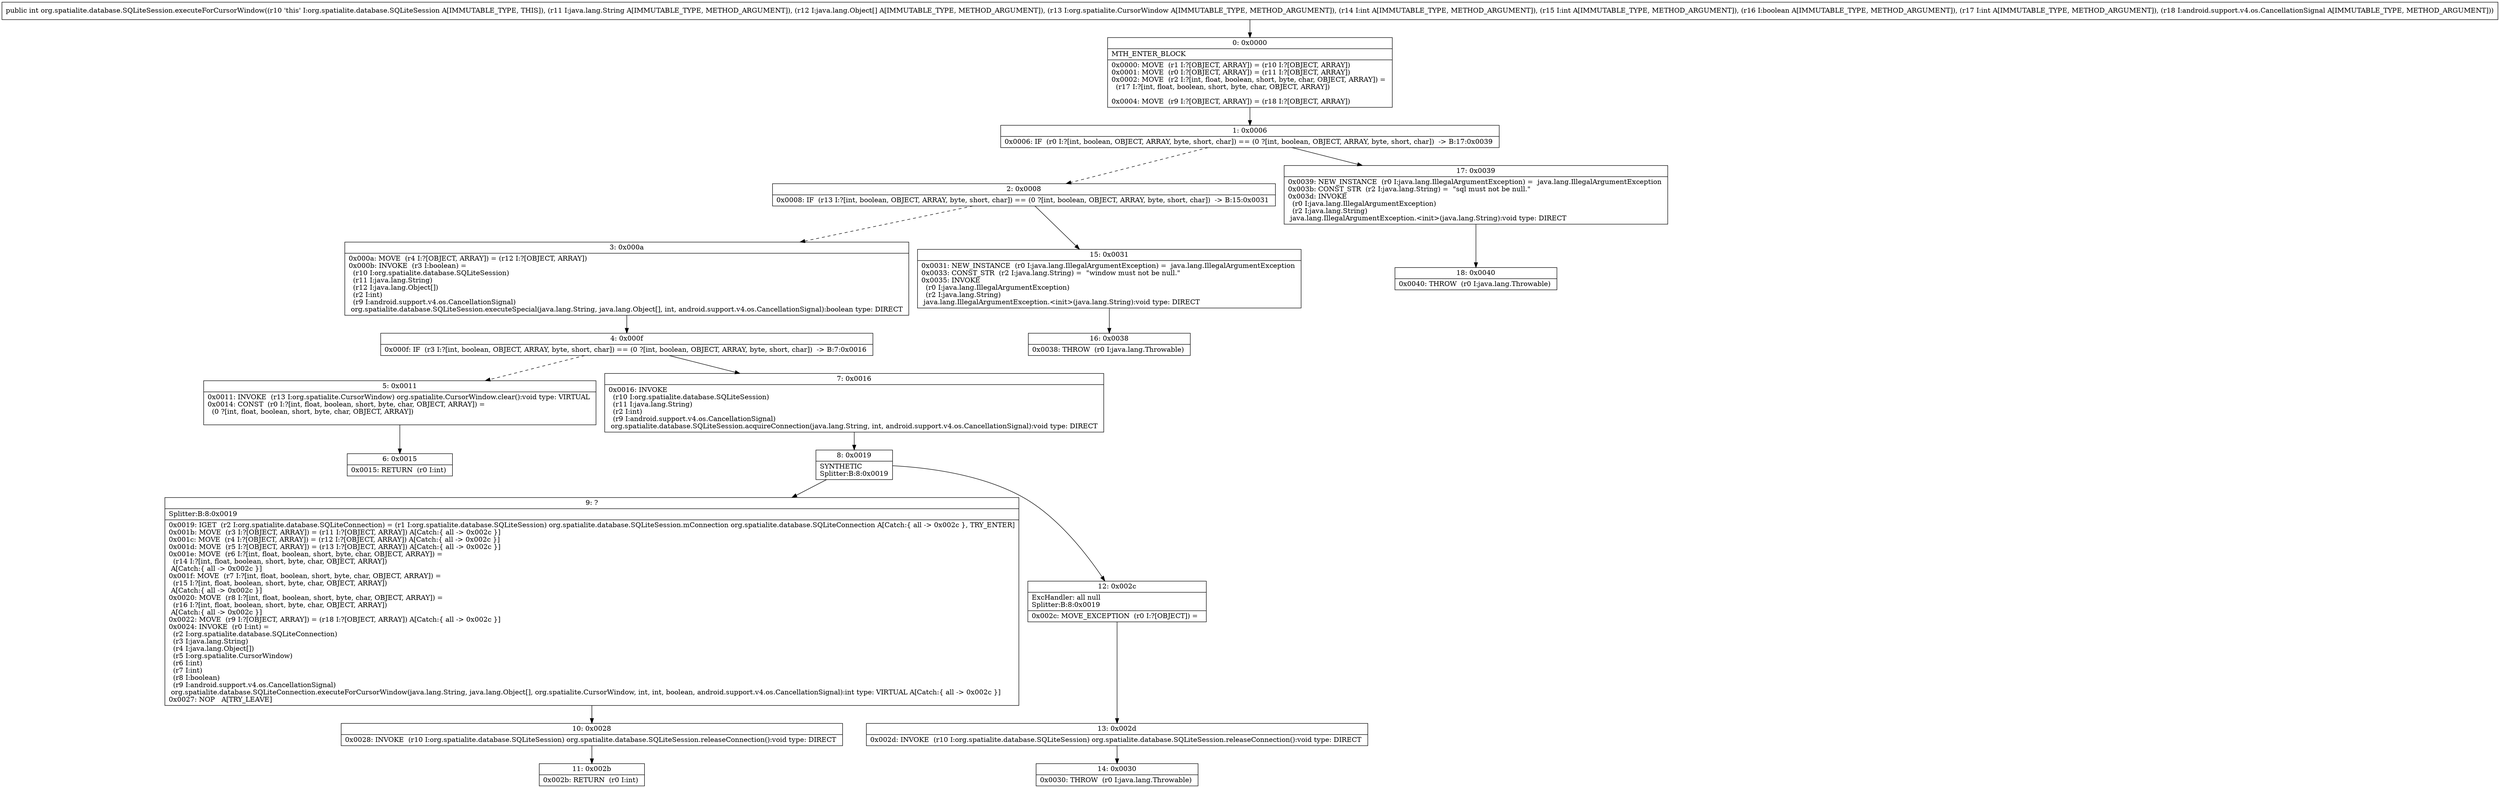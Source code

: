 digraph "CFG fororg.spatialite.database.SQLiteSession.executeForCursorWindow(Ljava\/lang\/String;[Ljava\/lang\/Object;Lorg\/spatialite\/CursorWindow;IIZILandroid\/support\/v4\/os\/CancellationSignal;)I" {
Node_0 [shape=record,label="{0\:\ 0x0000|MTH_ENTER_BLOCK\l|0x0000: MOVE  (r1 I:?[OBJECT, ARRAY]) = (r10 I:?[OBJECT, ARRAY]) \l0x0001: MOVE  (r0 I:?[OBJECT, ARRAY]) = (r11 I:?[OBJECT, ARRAY]) \l0x0002: MOVE  (r2 I:?[int, float, boolean, short, byte, char, OBJECT, ARRAY]) = \l  (r17 I:?[int, float, boolean, short, byte, char, OBJECT, ARRAY])\l \l0x0004: MOVE  (r9 I:?[OBJECT, ARRAY]) = (r18 I:?[OBJECT, ARRAY]) \l}"];
Node_1 [shape=record,label="{1\:\ 0x0006|0x0006: IF  (r0 I:?[int, boolean, OBJECT, ARRAY, byte, short, char]) == (0 ?[int, boolean, OBJECT, ARRAY, byte, short, char])  \-\> B:17:0x0039 \l}"];
Node_2 [shape=record,label="{2\:\ 0x0008|0x0008: IF  (r13 I:?[int, boolean, OBJECT, ARRAY, byte, short, char]) == (0 ?[int, boolean, OBJECT, ARRAY, byte, short, char])  \-\> B:15:0x0031 \l}"];
Node_3 [shape=record,label="{3\:\ 0x000a|0x000a: MOVE  (r4 I:?[OBJECT, ARRAY]) = (r12 I:?[OBJECT, ARRAY]) \l0x000b: INVOKE  (r3 I:boolean) = \l  (r10 I:org.spatialite.database.SQLiteSession)\l  (r11 I:java.lang.String)\l  (r12 I:java.lang.Object[])\l  (r2 I:int)\l  (r9 I:android.support.v4.os.CancellationSignal)\l org.spatialite.database.SQLiteSession.executeSpecial(java.lang.String, java.lang.Object[], int, android.support.v4.os.CancellationSignal):boolean type: DIRECT \l}"];
Node_4 [shape=record,label="{4\:\ 0x000f|0x000f: IF  (r3 I:?[int, boolean, OBJECT, ARRAY, byte, short, char]) == (0 ?[int, boolean, OBJECT, ARRAY, byte, short, char])  \-\> B:7:0x0016 \l}"];
Node_5 [shape=record,label="{5\:\ 0x0011|0x0011: INVOKE  (r13 I:org.spatialite.CursorWindow) org.spatialite.CursorWindow.clear():void type: VIRTUAL \l0x0014: CONST  (r0 I:?[int, float, boolean, short, byte, char, OBJECT, ARRAY]) = \l  (0 ?[int, float, boolean, short, byte, char, OBJECT, ARRAY])\l \l}"];
Node_6 [shape=record,label="{6\:\ 0x0015|0x0015: RETURN  (r0 I:int) \l}"];
Node_7 [shape=record,label="{7\:\ 0x0016|0x0016: INVOKE  \l  (r10 I:org.spatialite.database.SQLiteSession)\l  (r11 I:java.lang.String)\l  (r2 I:int)\l  (r9 I:android.support.v4.os.CancellationSignal)\l org.spatialite.database.SQLiteSession.acquireConnection(java.lang.String, int, android.support.v4.os.CancellationSignal):void type: DIRECT \l}"];
Node_8 [shape=record,label="{8\:\ 0x0019|SYNTHETIC\lSplitter:B:8:0x0019\l}"];
Node_9 [shape=record,label="{9\:\ ?|Splitter:B:8:0x0019\l|0x0019: IGET  (r2 I:org.spatialite.database.SQLiteConnection) = (r1 I:org.spatialite.database.SQLiteSession) org.spatialite.database.SQLiteSession.mConnection org.spatialite.database.SQLiteConnection A[Catch:\{ all \-\> 0x002c \}, TRY_ENTER]\l0x001b: MOVE  (r3 I:?[OBJECT, ARRAY]) = (r11 I:?[OBJECT, ARRAY]) A[Catch:\{ all \-\> 0x002c \}]\l0x001c: MOVE  (r4 I:?[OBJECT, ARRAY]) = (r12 I:?[OBJECT, ARRAY]) A[Catch:\{ all \-\> 0x002c \}]\l0x001d: MOVE  (r5 I:?[OBJECT, ARRAY]) = (r13 I:?[OBJECT, ARRAY]) A[Catch:\{ all \-\> 0x002c \}]\l0x001e: MOVE  (r6 I:?[int, float, boolean, short, byte, char, OBJECT, ARRAY]) = \l  (r14 I:?[int, float, boolean, short, byte, char, OBJECT, ARRAY])\l A[Catch:\{ all \-\> 0x002c \}]\l0x001f: MOVE  (r7 I:?[int, float, boolean, short, byte, char, OBJECT, ARRAY]) = \l  (r15 I:?[int, float, boolean, short, byte, char, OBJECT, ARRAY])\l A[Catch:\{ all \-\> 0x002c \}]\l0x0020: MOVE  (r8 I:?[int, float, boolean, short, byte, char, OBJECT, ARRAY]) = \l  (r16 I:?[int, float, boolean, short, byte, char, OBJECT, ARRAY])\l A[Catch:\{ all \-\> 0x002c \}]\l0x0022: MOVE  (r9 I:?[OBJECT, ARRAY]) = (r18 I:?[OBJECT, ARRAY]) A[Catch:\{ all \-\> 0x002c \}]\l0x0024: INVOKE  (r0 I:int) = \l  (r2 I:org.spatialite.database.SQLiteConnection)\l  (r3 I:java.lang.String)\l  (r4 I:java.lang.Object[])\l  (r5 I:org.spatialite.CursorWindow)\l  (r6 I:int)\l  (r7 I:int)\l  (r8 I:boolean)\l  (r9 I:android.support.v4.os.CancellationSignal)\l org.spatialite.database.SQLiteConnection.executeForCursorWindow(java.lang.String, java.lang.Object[], org.spatialite.CursorWindow, int, int, boolean, android.support.v4.os.CancellationSignal):int type: VIRTUAL A[Catch:\{ all \-\> 0x002c \}]\l0x0027: NOP   A[TRY_LEAVE]\l}"];
Node_10 [shape=record,label="{10\:\ 0x0028|0x0028: INVOKE  (r10 I:org.spatialite.database.SQLiteSession) org.spatialite.database.SQLiteSession.releaseConnection():void type: DIRECT \l}"];
Node_11 [shape=record,label="{11\:\ 0x002b|0x002b: RETURN  (r0 I:int) \l}"];
Node_12 [shape=record,label="{12\:\ 0x002c|ExcHandler: all null\lSplitter:B:8:0x0019\l|0x002c: MOVE_EXCEPTION  (r0 I:?[OBJECT]) =  \l}"];
Node_13 [shape=record,label="{13\:\ 0x002d|0x002d: INVOKE  (r10 I:org.spatialite.database.SQLiteSession) org.spatialite.database.SQLiteSession.releaseConnection():void type: DIRECT \l}"];
Node_14 [shape=record,label="{14\:\ 0x0030|0x0030: THROW  (r0 I:java.lang.Throwable) \l}"];
Node_15 [shape=record,label="{15\:\ 0x0031|0x0031: NEW_INSTANCE  (r0 I:java.lang.IllegalArgumentException) =  java.lang.IllegalArgumentException \l0x0033: CONST_STR  (r2 I:java.lang.String) =  \"window must not be null.\" \l0x0035: INVOKE  \l  (r0 I:java.lang.IllegalArgumentException)\l  (r2 I:java.lang.String)\l java.lang.IllegalArgumentException.\<init\>(java.lang.String):void type: DIRECT \l}"];
Node_16 [shape=record,label="{16\:\ 0x0038|0x0038: THROW  (r0 I:java.lang.Throwable) \l}"];
Node_17 [shape=record,label="{17\:\ 0x0039|0x0039: NEW_INSTANCE  (r0 I:java.lang.IllegalArgumentException) =  java.lang.IllegalArgumentException \l0x003b: CONST_STR  (r2 I:java.lang.String) =  \"sql must not be null.\" \l0x003d: INVOKE  \l  (r0 I:java.lang.IllegalArgumentException)\l  (r2 I:java.lang.String)\l java.lang.IllegalArgumentException.\<init\>(java.lang.String):void type: DIRECT \l}"];
Node_18 [shape=record,label="{18\:\ 0x0040|0x0040: THROW  (r0 I:java.lang.Throwable) \l}"];
MethodNode[shape=record,label="{public int org.spatialite.database.SQLiteSession.executeForCursorWindow((r10 'this' I:org.spatialite.database.SQLiteSession A[IMMUTABLE_TYPE, THIS]), (r11 I:java.lang.String A[IMMUTABLE_TYPE, METHOD_ARGUMENT]), (r12 I:java.lang.Object[] A[IMMUTABLE_TYPE, METHOD_ARGUMENT]), (r13 I:org.spatialite.CursorWindow A[IMMUTABLE_TYPE, METHOD_ARGUMENT]), (r14 I:int A[IMMUTABLE_TYPE, METHOD_ARGUMENT]), (r15 I:int A[IMMUTABLE_TYPE, METHOD_ARGUMENT]), (r16 I:boolean A[IMMUTABLE_TYPE, METHOD_ARGUMENT]), (r17 I:int A[IMMUTABLE_TYPE, METHOD_ARGUMENT]), (r18 I:android.support.v4.os.CancellationSignal A[IMMUTABLE_TYPE, METHOD_ARGUMENT])) }"];
MethodNode -> Node_0;
Node_0 -> Node_1;
Node_1 -> Node_2[style=dashed];
Node_1 -> Node_17;
Node_2 -> Node_3[style=dashed];
Node_2 -> Node_15;
Node_3 -> Node_4;
Node_4 -> Node_5[style=dashed];
Node_4 -> Node_7;
Node_5 -> Node_6;
Node_7 -> Node_8;
Node_8 -> Node_9;
Node_8 -> Node_12;
Node_9 -> Node_10;
Node_10 -> Node_11;
Node_12 -> Node_13;
Node_13 -> Node_14;
Node_15 -> Node_16;
Node_17 -> Node_18;
}

